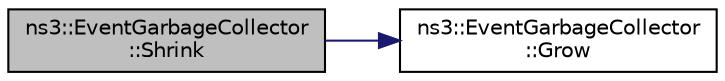 digraph "ns3::EventGarbageCollector::Shrink"
{
  edge [fontname="Helvetica",fontsize="10",labelfontname="Helvetica",labelfontsize="10"];
  node [fontname="Helvetica",fontsize="10",shape=record];
  rankdir="LR";
  Node1 [label="ns3::EventGarbageCollector\l::Shrink",height=0.2,width=0.4,color="black", fillcolor="grey75", style="filled", fontcolor="black"];
  Node1 -> Node2 [color="midnightblue",fontsize="10",style="solid"];
  Node2 [label="ns3::EventGarbageCollector\l::Grow",height=0.2,width=0.4,color="black", fillcolor="white", style="filled",URL="$df/d4e/classns3_1_1EventGarbageCollector.html#ac640851cdfce5f4d8eb3a2c81da04f4f",tooltip="grow the cleanup limit "];
}
